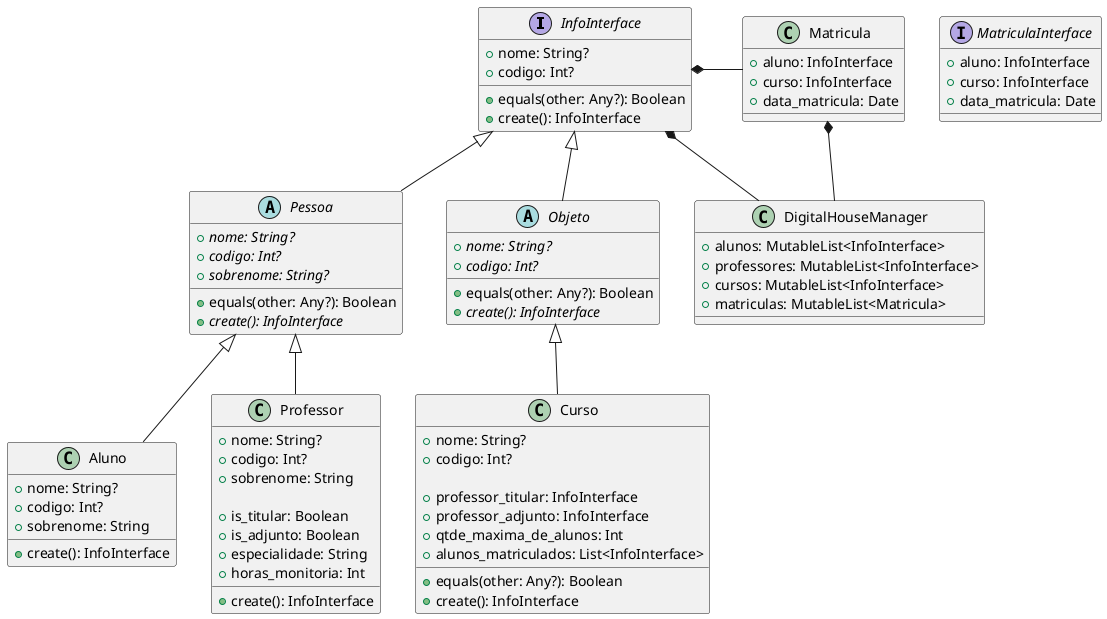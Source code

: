 @startuml

interface InfoInterface {
    + nome: String?
    + codigo: Int?

    + equals(other: Any?): Boolean
    + create(): InfoInterface
}

abstract Pessoa {
    + {abstract} nome: String?
    + {abstract} codigo: Int?
    + {abstract} sobrenome: String?

    + equals(other: Any?): Boolean
    + {abstract} create(): InfoInterface
}

class Aluno {
    + nome: String?
    + codigo: Int?
    + sobrenome: String
    + create(): InfoInterface
}

InfoInterface <|-- Pessoa
Pessoa <|-- Aluno

abstract Objeto {
    + {abstract} nome: String?
    + {abstract} codigo: Int?

    + equals(other: Any?): Boolean
    + {abstract} create(): InfoInterface
}

class Curso {
    + nome: String?
    + codigo: Int?

    + professor_titular: InfoInterface
    + professor_adjunto: InfoInterface
    + qtde_maxima_de_alunos: Int
    + alunos_matriculados: List<InfoInterface>

    + equals(other: Any?): Boolean
    + create(): InfoInterface
}

InfoInterface <|-- Objeto
Objeto <|-- Curso

class Professor {
    + nome: String?
    + codigo: Int?
    + sobrenome: String

    + is_titular: Boolean
    + is_adjunto: Boolean
    + especialidade: String
    + horas_monitoria: Int

    + create(): InfoInterface
}

Pessoa <|-- Professor

interface MatriculaInterface {
    + aluno: InfoInterface
    + curso: InfoInterface
    + data_matricula: Date
}

class Matricula {
    + aluno: InfoInterface
    + curso: InfoInterface
    + data_matricula: Date
}

class DigitalHouseManager {
    + alunos: MutableList<InfoInterface>
    + professores: MutableList<InfoInterface>
    + cursos: MutableList<InfoInterface>
    + matriculas: MutableList<Matricula>
}

Matricula *-- DigitalHouseManager
InfoInterface *-- DigitalHouseManager
InfoInterface *- Matricula


@enduml
